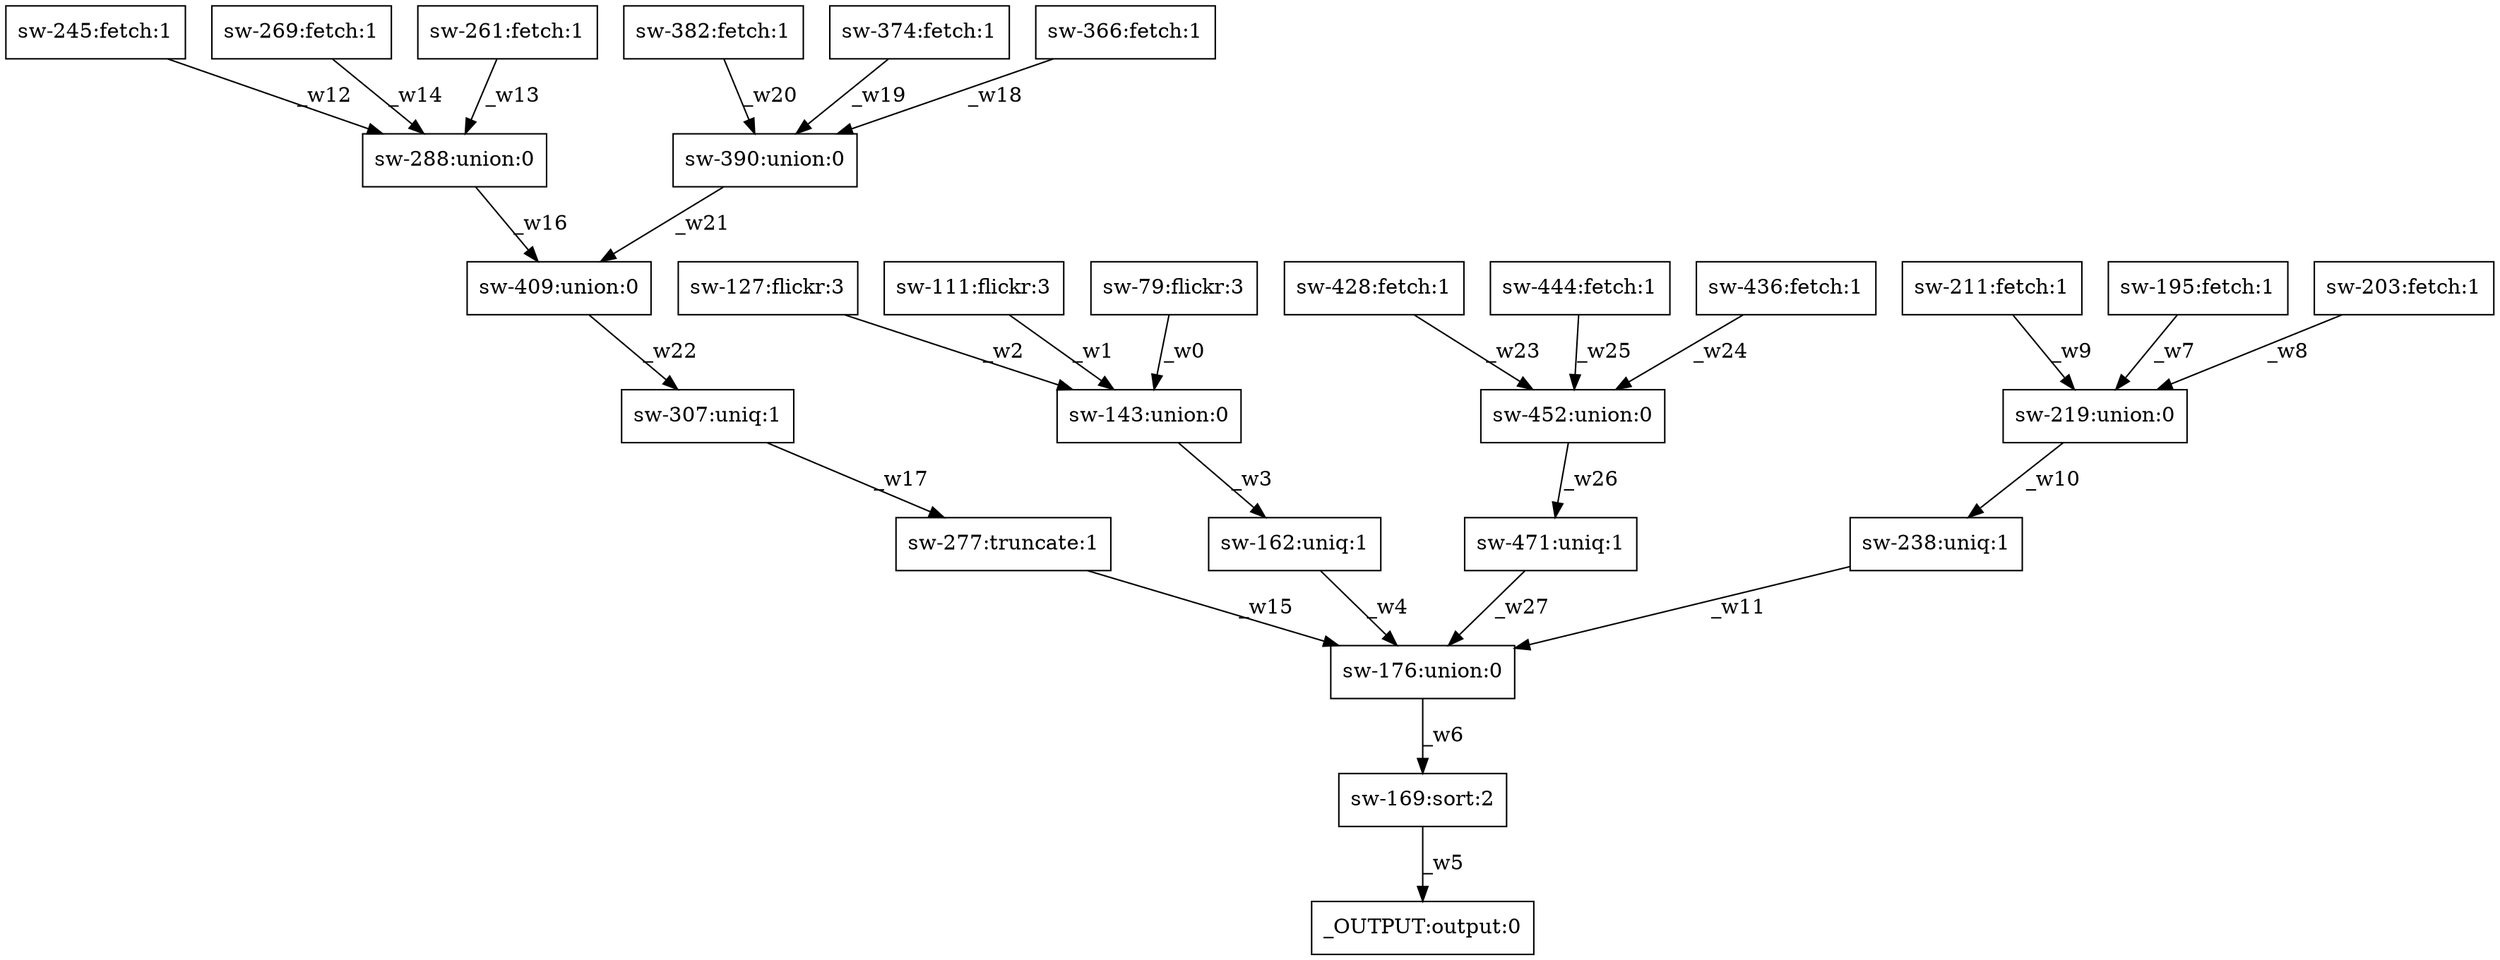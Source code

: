 digraph test1 { node [shape=box] "sw-203" [label="sw-203:fetch:1"];"_OUTPUT" [label="_OUTPUT:output:0"];"sw-245" [label="sw-245:fetch:1"];"sw-277" [label="sw-277:truncate:1"];"sw-382" [label="sw-382:fetch:1"];"sw-428" [label="sw-428:fetch:1"];"sw-211" [label="sw-211:fetch:1"];"sw-127" [label="sw-127:flickr:3"];"sw-195" [label="sw-195:fetch:1"];"sw-162" [label="sw-162:uniq:1"];"sw-143" [label="sw-143:union:0"];"sw-288" [label="sw-288:union:0"];"sw-238" [label="sw-238:uniq:1"];"sw-452" [label="sw-452:union:0"];"sw-307" [label="sw-307:uniq:1"];"sw-269" [label="sw-269:fetch:1"];"sw-261" [label="sw-261:fetch:1"];"sw-444" [label="sw-444:fetch:1"];"sw-111" [label="sw-111:flickr:3"];"sw-219" [label="sw-219:union:0"];"sw-374" [label="sw-374:fetch:1"];"sw-169" [label="sw-169:sort:2"];"sw-79" [label="sw-79:flickr:3"];"sw-390" [label="sw-390:union:0"];"sw-366" [label="sw-366:fetch:1"];"sw-409" [label="sw-409:union:0"];"sw-436" [label="sw-436:fetch:1"];"sw-176" [label="sw-176:union:0"];"sw-471" [label="sw-471:uniq:1"];"sw-79" -> "sw-143" [label="_w0"];"sw-111" -> "sw-143" [label="_w1"];"sw-127" -> "sw-143" [label="_w2"];"sw-143" -> "sw-162" [label="_w3"];"sw-162" -> "sw-176" [label="_w4"];"sw-169" -> "_OUTPUT" [label="_w5"];"sw-176" -> "sw-169" [label="_w6"];"sw-195" -> "sw-219" [label="_w7"];"sw-203" -> "sw-219" [label="_w8"];"sw-211" -> "sw-219" [label="_w9"];"sw-219" -> "sw-238" [label="_w10"];"sw-238" -> "sw-176" [label="_w11"];"sw-245" -> "sw-288" [label="_w12"];"sw-261" -> "sw-288" [label="_w13"];"sw-269" -> "sw-288" [label="_w14"];"sw-277" -> "sw-176" [label="_w15"];"sw-288" -> "sw-409" [label="_w16"];"sw-307" -> "sw-277" [label="_w17"];"sw-366" -> "sw-390" [label="_w18"];"sw-374" -> "sw-390" [label="_w19"];"sw-382" -> "sw-390" [label="_w20"];"sw-390" -> "sw-409" [label="_w21"];"sw-409" -> "sw-307" [label="_w22"];"sw-428" -> "sw-452" [label="_w23"];"sw-436" -> "sw-452" [label="_w24"];"sw-444" -> "sw-452" [label="_w25"];"sw-452" -> "sw-471" [label="_w26"];"sw-471" -> "sw-176" [label="_w27"];}